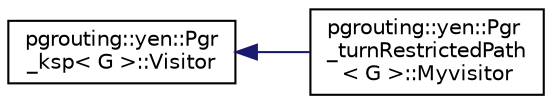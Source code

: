 digraph "Graphical Class Hierarchy"
{
  edge [fontname="Helvetica",fontsize="10",labelfontname="Helvetica",labelfontsize="10"];
  node [fontname="Helvetica",fontsize="10",shape=record];
  rankdir="LR";
  Node1 [label="pgrouting::yen::Pgr\l_ksp\< G \>::Visitor",height=0.2,width=0.4,color="black", fillcolor="white", style="filled",URL="$classpgrouting_1_1yen_1_1Pgr__ksp_1_1Visitor.html"];
  Node1 -> Node2 [dir="back",color="midnightblue",fontsize="10",style="solid",fontname="Helvetica"];
  Node2 [label="pgrouting::yen::Pgr\l_turnRestrictedPath\l\< G \>::Myvisitor",height=0.2,width=0.4,color="black", fillcolor="white", style="filled",URL="$classpgrouting_1_1yen_1_1Pgr__turnRestrictedPath_1_1Myvisitor.html"];
}
